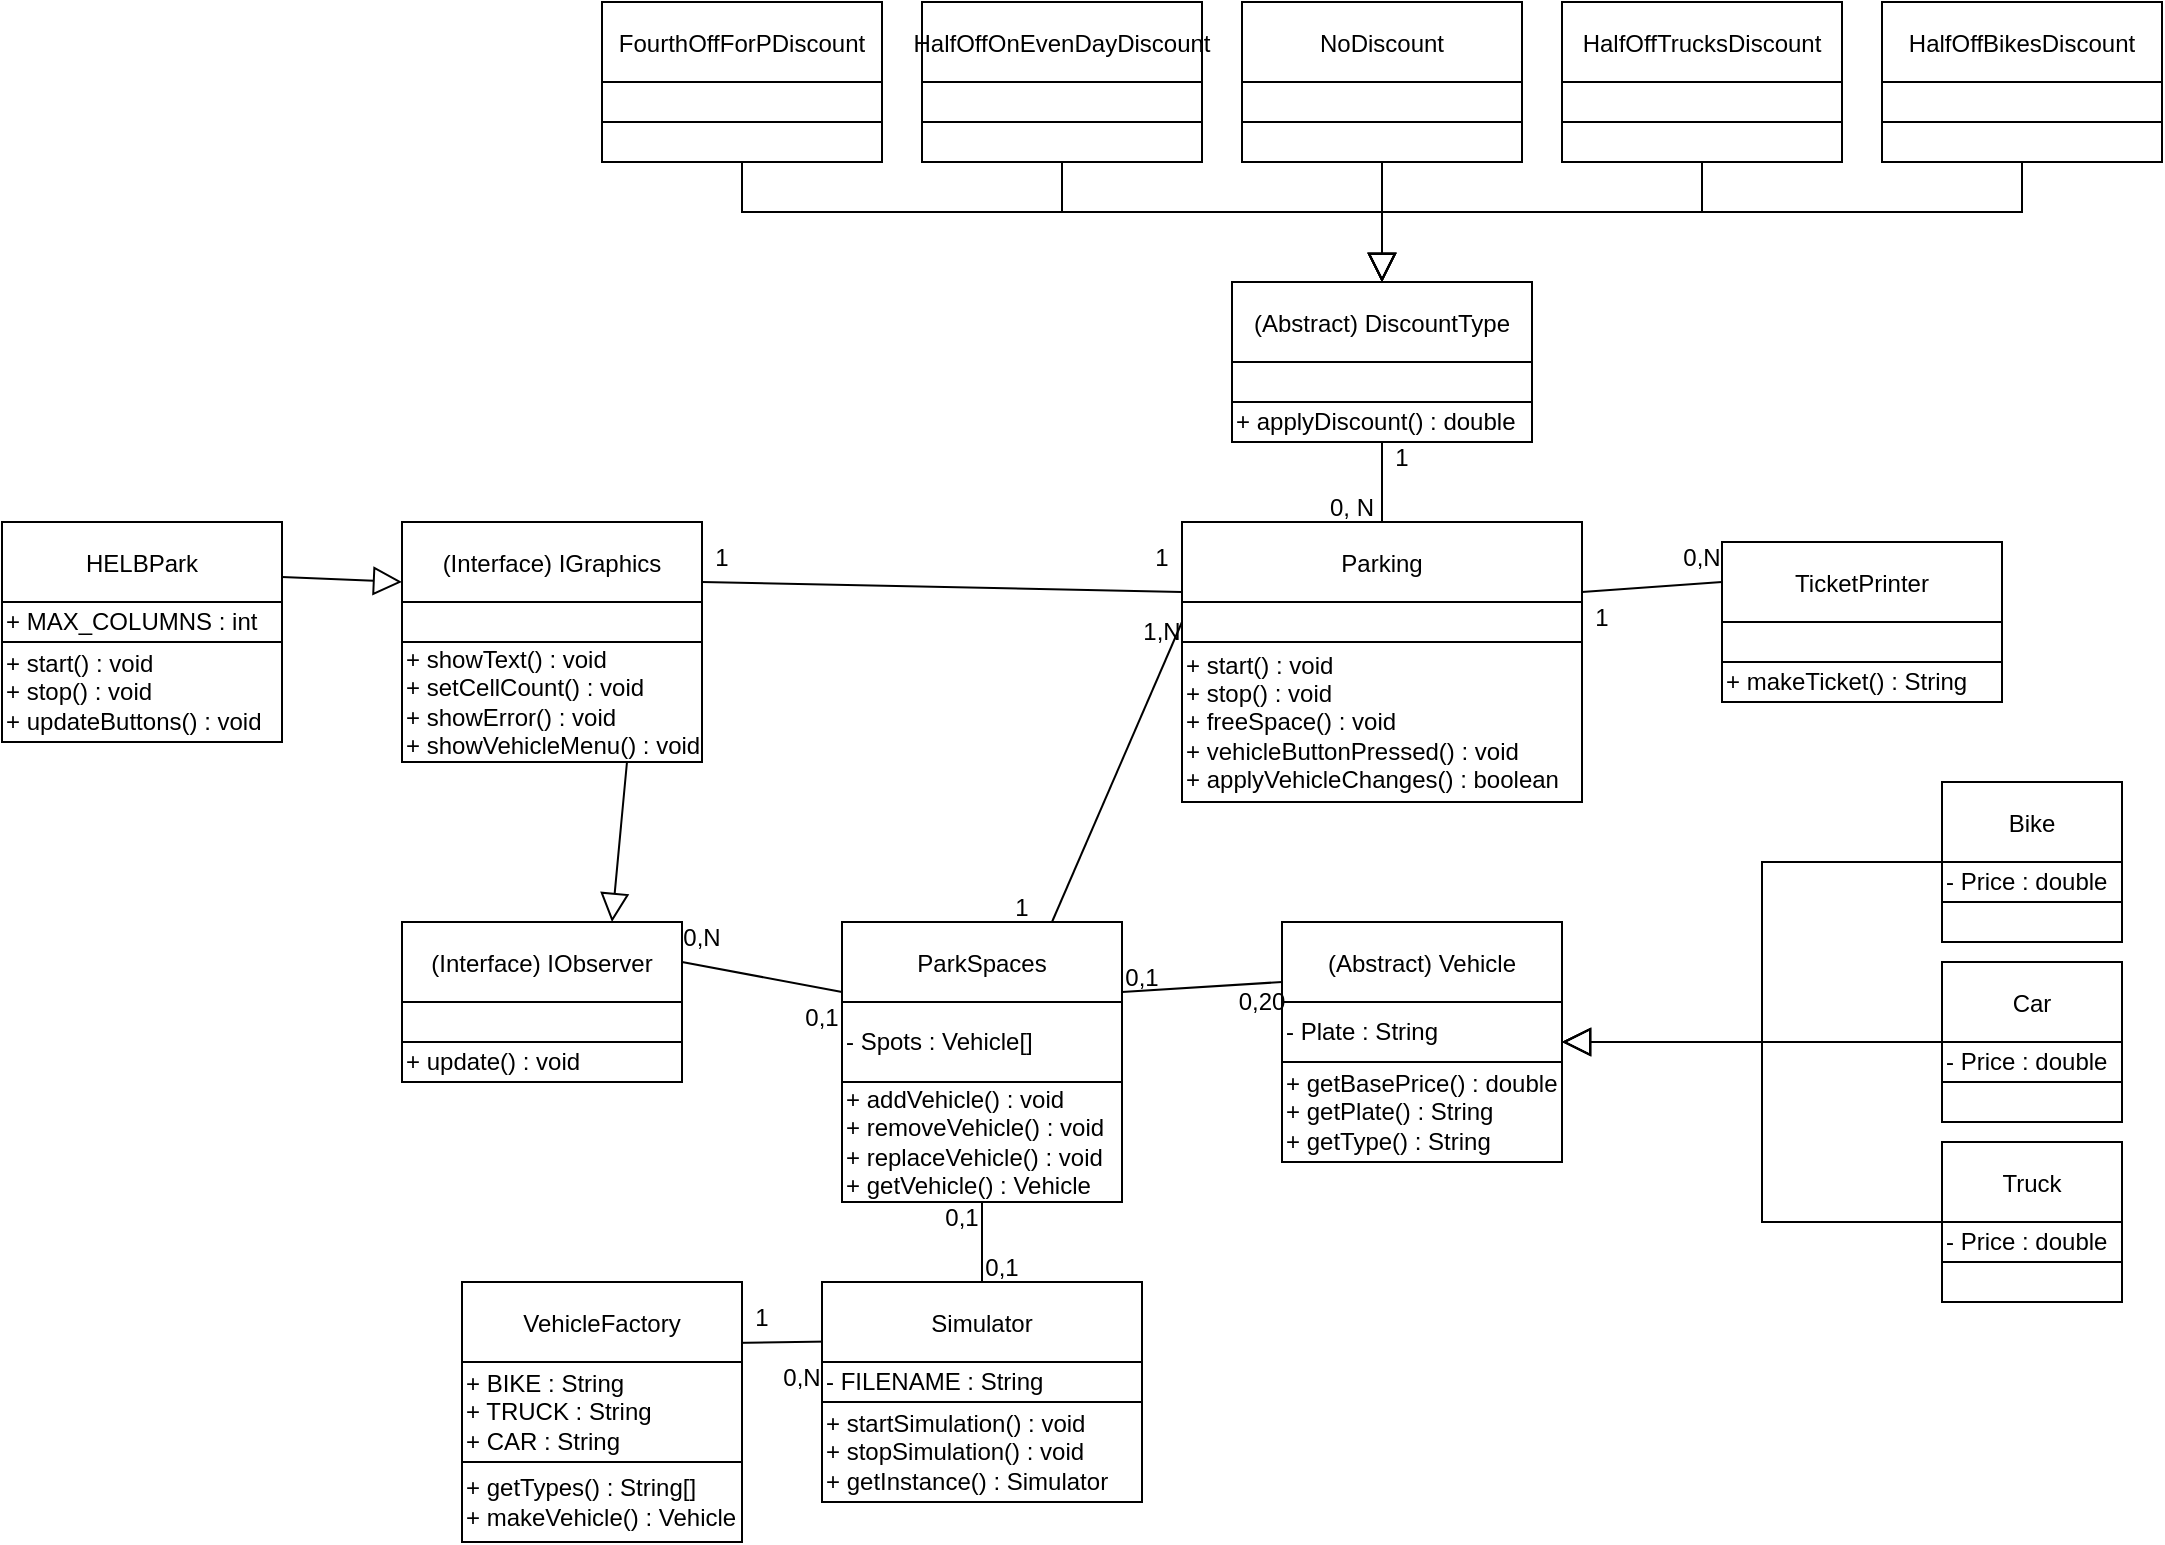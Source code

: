 <mxfile version="18.1.3" type="device"><diagram id="ke4rVfCFFJqAwQmSbjGY" name="Page-1"><mxGraphModel dx="1185" dy="635" grid="1" gridSize="10" guides="1" tooltips="1" connect="1" arrows="0" fold="1" page="1" pageScale="1" pageWidth="1169" pageHeight="827" math="0" shadow="0"><root><mxCell id="0"/><mxCell id="1" parent="0"/><mxCell id="sFD6W9ntv6gre6_A-r07-9" value="(Abstract) DiscountType" style="swimlane;fontStyle=0;childLayout=stackLayout;horizontal=1;startSize=40;horizontalStack=0;resizeParent=1;resizeParentMax=0;resizeLast=0;collapsible=1;marginBottom=0;" parent="1" vertex="1"><mxGeometry x="655" y="180" width="150" height="80" as="geometry"/></mxCell><mxCell id="sFD6W9ntv6gre6_A-r07-13" value="" style="rounded=0;whiteSpace=wrap;html=1;align=left;" parent="sFD6W9ntv6gre6_A-r07-9" vertex="1"><mxGeometry y="40" width="150" height="20" as="geometry"/></mxCell><mxCell id="sFD6W9ntv6gre6_A-r07-14" value="+ applyDiscount() : double" style="rounded=0;whiteSpace=wrap;html=1;align=left;" parent="sFD6W9ntv6gre6_A-r07-9" vertex="1"><mxGeometry y="60" width="150" height="20" as="geometry"/></mxCell><mxCell id="sFD6W9ntv6gre6_A-r07-15" value="(Abstract) Vehicle" style="swimlane;fontStyle=0;childLayout=stackLayout;horizontal=1;startSize=40;horizontalStack=0;resizeParent=1;resizeParentMax=0;resizeLast=0;collapsible=1;marginBottom=0;" parent="1" vertex="1"><mxGeometry x="680" y="500" width="140" height="120" as="geometry"><mxRectangle x="880" y="680" width="130" height="40" as="alternateBounds"/></mxGeometry></mxCell><mxCell id="sFD6W9ntv6gre6_A-r07-16" value="- Plate : String" style="rounded=0;whiteSpace=wrap;html=1;align=left;" parent="sFD6W9ntv6gre6_A-r07-15" vertex="1"><mxGeometry y="40" width="140" height="30" as="geometry"/></mxCell><mxCell id="sFD6W9ntv6gre6_A-r07-17" value="+ getBasePrice() : double&lt;br&gt;+ getPlate() : String&lt;br&gt;+ getType() : String" style="rounded=0;whiteSpace=wrap;html=1;align=left;" parent="sFD6W9ntv6gre6_A-r07-15" vertex="1"><mxGeometry y="70" width="140" height="50" as="geometry"/></mxCell><mxCell id="sFD6W9ntv6gre6_A-r07-48" style="edgeStyle=none;rounded=0;orthogonalLoop=1;jettySize=auto;html=1;exitX=1;exitY=0.25;exitDx=0;exitDy=0;entryX=0;entryY=0.25;entryDx=0;entryDy=0;endArrow=block;endFill=0;endSize=12;" parent="1" source="sFD6W9ntv6gre6_A-r07-18" target="sFD6W9ntv6gre6_A-r07-21" edge="1"><mxGeometry relative="1" as="geometry"/></mxCell><mxCell id="sFD6W9ntv6gre6_A-r07-18" value="HELBPark" style="swimlane;fontStyle=0;childLayout=stackLayout;horizontal=1;startSize=40;horizontalStack=0;resizeParent=1;resizeParentMax=0;resizeLast=0;collapsible=1;marginBottom=0;" parent="1" vertex="1"><mxGeometry x="40" y="300" width="140" height="110" as="geometry"/></mxCell><mxCell id="sFD6W9ntv6gre6_A-r07-19" value="+ MAX_COLUMNS : int" style="rounded=0;whiteSpace=wrap;html=1;align=left;" parent="sFD6W9ntv6gre6_A-r07-18" vertex="1"><mxGeometry y="40" width="140" height="20" as="geometry"/></mxCell><mxCell id="sFD6W9ntv6gre6_A-r07-20" value="+ start() : void&lt;br&gt;+ stop() : void&lt;br&gt;+ updateButtons() : void" style="rounded=0;whiteSpace=wrap;html=1;align=left;" parent="sFD6W9ntv6gre6_A-r07-18" vertex="1"><mxGeometry y="60" width="140" height="50" as="geometry"/></mxCell><mxCell id="sFD6W9ntv6gre6_A-r07-21" value="(Interface) IGraphics" style="swimlane;fontStyle=0;childLayout=stackLayout;horizontal=1;startSize=40;horizontalStack=0;resizeParent=1;resizeParentMax=0;resizeLast=0;collapsible=1;marginBottom=0;" parent="1" vertex="1"><mxGeometry x="240" y="300" width="150" height="120" as="geometry"/></mxCell><mxCell id="sFD6W9ntv6gre6_A-r07-22" value="" style="rounded=0;whiteSpace=wrap;html=1;align=left;" parent="sFD6W9ntv6gre6_A-r07-21" vertex="1"><mxGeometry y="40" width="150" height="20" as="geometry"/></mxCell><mxCell id="sFD6W9ntv6gre6_A-r07-23" value="+ showText() : void&lt;br&gt;+ setCellCount() : void&lt;br&gt;+ showError() : void&lt;br&gt;+ showVehicleMenu() : void" style="rounded=0;whiteSpace=wrap;html=1;align=left;" parent="sFD6W9ntv6gre6_A-r07-21" vertex="1"><mxGeometry y="60" width="150" height="60" as="geometry"/></mxCell><mxCell id="sFD6W9ntv6gre6_A-r07-24" value="(Interface) IObserver" style="swimlane;fontStyle=0;childLayout=stackLayout;horizontal=1;startSize=40;horizontalStack=0;resizeParent=1;resizeParentMax=0;resizeLast=0;collapsible=1;marginBottom=0;" parent="1" vertex="1"><mxGeometry x="240" y="500" width="140" height="80" as="geometry"/></mxCell><mxCell id="sFD6W9ntv6gre6_A-r07-25" value="" style="rounded=0;whiteSpace=wrap;html=1;align=left;" parent="sFD6W9ntv6gre6_A-r07-24" vertex="1"><mxGeometry y="40" width="140" height="20" as="geometry"/></mxCell><mxCell id="sFD6W9ntv6gre6_A-r07-26" value="+ update() : void" style="rounded=0;whiteSpace=wrap;html=1;align=left;" parent="sFD6W9ntv6gre6_A-r07-24" vertex="1"><mxGeometry y="60" width="140" height="20" as="geometry"/></mxCell><mxCell id="sFD6W9ntv6gre6_A-r07-50" style="edgeStyle=none;rounded=0;orthogonalLoop=1;jettySize=auto;html=1;exitX=0;exitY=0.25;exitDx=0;exitDy=0;entryX=1;entryY=0.25;entryDx=0;entryDy=0;endArrow=none;endFill=0;endSize=12;" parent="1" source="sFD6W9ntv6gre6_A-r07-28" target="sFD6W9ntv6gre6_A-r07-21" edge="1"><mxGeometry relative="1" as="geometry"/></mxCell><mxCell id="sFD6W9ntv6gre6_A-r07-54" style="edgeStyle=none;rounded=0;orthogonalLoop=1;jettySize=auto;html=1;exitX=1;exitY=0.25;exitDx=0;exitDy=0;entryX=0;entryY=0.25;entryDx=0;entryDy=0;endArrow=none;endFill=0;endSize=12;" parent="1" source="sFD6W9ntv6gre6_A-r07-28" target="sFD6W9ntv6gre6_A-r07-37" edge="1"><mxGeometry relative="1" as="geometry"/></mxCell><mxCell id="sFD6W9ntv6gre6_A-r07-56" style="edgeStyle=none;rounded=0;orthogonalLoop=1;jettySize=auto;html=1;exitX=0.5;exitY=0;exitDx=0;exitDy=0;entryX=0.5;entryY=1;entryDx=0;entryDy=0;endArrow=none;endFill=0;endSize=12;" parent="1" source="sFD6W9ntv6gre6_A-r07-28" target="sFD6W9ntv6gre6_A-r07-9" edge="1"><mxGeometry relative="1" as="geometry"/></mxCell><mxCell id="sFD6W9ntv6gre6_A-r07-28" value="Parking" style="swimlane;fontStyle=0;childLayout=stackLayout;horizontal=1;startSize=40;horizontalStack=0;resizeParent=1;resizeParentMax=0;resizeLast=0;collapsible=1;marginBottom=0;" parent="1" vertex="1"><mxGeometry x="630" y="300" width="200" height="140" as="geometry"/></mxCell><mxCell id="sFD6W9ntv6gre6_A-r07-29" value="" style="rounded=0;whiteSpace=wrap;html=1;align=left;" parent="sFD6W9ntv6gre6_A-r07-28" vertex="1"><mxGeometry y="40" width="200" height="20" as="geometry"/></mxCell><mxCell id="sFD6W9ntv6gre6_A-r07-30" value="+ start() : void&lt;br&gt;+ stop() : void&lt;br&gt;+ freeSpace() : void&lt;br&gt;+ vehicleButtonPressed() : void&lt;br&gt;+ applyVehicleChanges() : boolean&amp;nbsp;" style="rounded=0;whiteSpace=wrap;html=1;align=left;" parent="sFD6W9ntv6gre6_A-r07-28" vertex="1"><mxGeometry y="60" width="200" height="80" as="geometry"/></mxCell><mxCell id="sFD6W9ntv6gre6_A-r07-52" style="edgeStyle=none;rounded=0;orthogonalLoop=1;jettySize=auto;html=1;exitX=0.75;exitY=0;exitDx=0;exitDy=0;entryX=0;entryY=0.5;entryDx=0;entryDy=0;endArrow=none;endFill=0;endSize=12;" parent="1" source="sFD6W9ntv6gre6_A-r07-31" target="sFD6W9ntv6gre6_A-r07-29" edge="1"><mxGeometry relative="1" as="geometry"/></mxCell><mxCell id="sFD6W9ntv6gre6_A-r07-53" style="edgeStyle=none;rounded=0;orthogonalLoop=1;jettySize=auto;html=1;exitX=0;exitY=0.25;exitDx=0;exitDy=0;entryX=1;entryY=0.25;entryDx=0;entryDy=0;endArrow=none;endFill=0;endSize=12;" parent="1" source="sFD6W9ntv6gre6_A-r07-31" target="sFD6W9ntv6gre6_A-r07-24" edge="1"><mxGeometry relative="1" as="geometry"/></mxCell><mxCell id="sFD6W9ntv6gre6_A-r07-57" style="edgeStyle=none;rounded=0;orthogonalLoop=1;jettySize=auto;html=1;exitX=1;exitY=0.25;exitDx=0;exitDy=0;entryX=0;entryY=0.25;entryDx=0;entryDy=0;endArrow=none;endFill=0;endSize=12;" parent="1" source="sFD6W9ntv6gre6_A-r07-31" target="sFD6W9ntv6gre6_A-r07-15" edge="1"><mxGeometry relative="1" as="geometry"/></mxCell><mxCell id="sFD6W9ntv6gre6_A-r07-31" value="ParkSpaces" style="swimlane;fontStyle=0;childLayout=stackLayout;horizontal=1;startSize=40;horizontalStack=0;resizeParent=1;resizeParentMax=0;resizeLast=0;collapsible=1;marginBottom=0;" parent="1" vertex="1"><mxGeometry x="460" y="500" width="140" height="140" as="geometry"/></mxCell><mxCell id="sFD6W9ntv6gre6_A-r07-32" value="- Spots : Vehicle[]" style="rounded=0;whiteSpace=wrap;html=1;align=left;" parent="sFD6W9ntv6gre6_A-r07-31" vertex="1"><mxGeometry y="40" width="140" height="40" as="geometry"/></mxCell><mxCell id="sFD6W9ntv6gre6_A-r07-33" value="+ addVehicle() : void&lt;br&gt;+ removeVehicle() : void&lt;br&gt;+ replaceVehicle() : void&lt;br&gt;+ getVehicle() : Vehicle" style="rounded=0;whiteSpace=wrap;html=1;align=left;" parent="sFD6W9ntv6gre6_A-r07-31" vertex="1"><mxGeometry y="80" width="140" height="60" as="geometry"/></mxCell><mxCell id="sFD6W9ntv6gre6_A-r07-59" style="edgeStyle=none;rounded=0;orthogonalLoop=1;jettySize=auto;html=1;exitX=1;exitY=0.25;exitDx=0;exitDy=0;entryX=0;entryY=0.25;entryDx=0;entryDy=0;endArrow=none;endFill=0;endSize=12;" parent="1" source="sFD6W9ntv6gre6_A-r07-34" target="sFD6W9ntv6gre6_A-r07-40" edge="1"><mxGeometry relative="1" as="geometry"/></mxCell><mxCell id="sFD6W9ntv6gre6_A-r07-34" value="Simulator" style="swimlane;fontStyle=0;childLayout=stackLayout;horizontal=1;startSize=40;horizontalStack=0;resizeParent=1;resizeParentMax=0;resizeLast=0;collapsible=1;marginBottom=0;" parent="1" vertex="1"><mxGeometry x="450" y="680" width="160" height="110" as="geometry"/></mxCell><mxCell id="sFD6W9ntv6gre6_A-r07-35" value="- FILENAME : String" style="rounded=0;whiteSpace=wrap;html=1;align=left;" parent="sFD6W9ntv6gre6_A-r07-34" vertex="1"><mxGeometry y="40" width="160" height="20" as="geometry"/></mxCell><mxCell id="sFD6W9ntv6gre6_A-r07-36" value="+ startSimulation() : void&lt;br&gt;+ stopSimulation() : void&lt;br&gt;+ getInstance() : Simulator" style="rounded=0;whiteSpace=wrap;html=1;align=left;" parent="sFD6W9ntv6gre6_A-r07-34" vertex="1"><mxGeometry y="60" width="160" height="50" as="geometry"/></mxCell><mxCell id="sFD6W9ntv6gre6_A-r07-37" value="TicketPrinter" style="swimlane;fontStyle=0;childLayout=stackLayout;horizontal=1;startSize=40;horizontalStack=0;resizeParent=1;resizeParentMax=0;resizeLast=0;collapsible=1;marginBottom=0;" parent="1" vertex="1"><mxGeometry x="900" y="310" width="140" height="80" as="geometry"/></mxCell><mxCell id="sFD6W9ntv6gre6_A-r07-38" value="" style="rounded=0;whiteSpace=wrap;html=1;align=left;" parent="sFD6W9ntv6gre6_A-r07-37" vertex="1"><mxGeometry y="40" width="140" height="20" as="geometry"/></mxCell><mxCell id="sFD6W9ntv6gre6_A-r07-39" value="+ makeTicket() : String" style="rounded=0;whiteSpace=wrap;html=1;align=left;" parent="sFD6W9ntv6gre6_A-r07-37" vertex="1"><mxGeometry y="60" width="140" height="20" as="geometry"/></mxCell><mxCell id="sFD6W9ntv6gre6_A-r07-40" value="VehicleFactory" style="swimlane;fontStyle=0;childLayout=stackLayout;horizontal=1;startSize=40;horizontalStack=0;resizeParent=1;resizeParentMax=0;resizeLast=0;collapsible=1;marginBottom=0;" parent="1" vertex="1"><mxGeometry x="270" y="680" width="140" height="130" as="geometry"/></mxCell><mxCell id="sFD6W9ntv6gre6_A-r07-41" value="+ BIKE : String&lt;br&gt;+ TRUCK : String&lt;br&gt;+ CAR : String" style="rounded=0;whiteSpace=wrap;html=1;align=left;" parent="sFD6W9ntv6gre6_A-r07-40" vertex="1"><mxGeometry y="40" width="140" height="50" as="geometry"/></mxCell><mxCell id="sFD6W9ntv6gre6_A-r07-42" value="+ getTypes() : String[]&lt;br&gt;+ makeVehicle() : Vehicle" style="rounded=0;whiteSpace=wrap;html=1;align=left;" parent="sFD6W9ntv6gre6_A-r07-40" vertex="1"><mxGeometry y="90" width="140" height="40" as="geometry"/></mxCell><mxCell id="sFD6W9ntv6gre6_A-r07-46" style="edgeStyle=none;rounded=0;orthogonalLoop=1;jettySize=auto;html=1;exitX=0.75;exitY=1;exitDx=0;exitDy=0;entryX=0.75;entryY=0;entryDx=0;entryDy=0;endArrow=block;endFill=0;endSize=12;" parent="1" source="sFD6W9ntv6gre6_A-r07-23" target="sFD6W9ntv6gre6_A-r07-24" edge="1"><mxGeometry relative="1" as="geometry"/></mxCell><mxCell id="sFD6W9ntv6gre6_A-r07-55" style="edgeStyle=none;rounded=0;orthogonalLoop=1;jettySize=auto;html=1;exitX=0.5;exitY=1;exitDx=0;exitDy=0;entryX=0.5;entryY=0;entryDx=0;entryDy=0;endArrow=none;endFill=0;endSize=12;" parent="1" source="sFD6W9ntv6gre6_A-r07-33" target="sFD6W9ntv6gre6_A-r07-34" edge="1"><mxGeometry relative="1" as="geometry"/></mxCell><mxCell id="sFD6W9ntv6gre6_A-r07-76" style="edgeStyle=orthogonalEdgeStyle;rounded=0;orthogonalLoop=1;jettySize=auto;html=1;exitX=0.5;exitY=1;exitDx=0;exitDy=0;entryX=0.5;entryY=0;entryDx=0;entryDy=0;endArrow=block;endFill=0;endSize=12;" parent="1" source="sFD6W9ntv6gre6_A-r07-61" target="sFD6W9ntv6gre6_A-r07-9" edge="1"><mxGeometry relative="1" as="geometry"/></mxCell><mxCell id="sFD6W9ntv6gre6_A-r07-61" value="NoDiscount" style="swimlane;fontStyle=0;childLayout=stackLayout;horizontal=1;startSize=40;horizontalStack=0;resizeParent=1;resizeParentMax=0;resizeLast=0;collapsible=1;marginBottom=0;" parent="1" vertex="1"><mxGeometry x="660" y="40" width="140" height="80" as="geometry"/></mxCell><mxCell id="sFD6W9ntv6gre6_A-r07-62" value="" style="rounded=0;whiteSpace=wrap;html=1;align=left;" parent="sFD6W9ntv6gre6_A-r07-61" vertex="1"><mxGeometry y="40" width="140" height="20" as="geometry"/></mxCell><mxCell id="sFD6W9ntv6gre6_A-r07-63" value="" style="rounded=0;whiteSpace=wrap;html=1;align=left;" parent="sFD6W9ntv6gre6_A-r07-61" vertex="1"><mxGeometry y="60" width="140" height="20" as="geometry"/></mxCell><mxCell id="sFD6W9ntv6gre6_A-r07-79" style="edgeStyle=orthogonalEdgeStyle;rounded=0;orthogonalLoop=1;jettySize=auto;html=1;exitX=0.5;exitY=1;exitDx=0;exitDy=0;entryX=0.5;entryY=0;entryDx=0;entryDy=0;endArrow=block;endFill=0;endSize=12;" parent="1" source="sFD6W9ntv6gre6_A-r07-64" target="sFD6W9ntv6gre6_A-r07-9" edge="1"><mxGeometry relative="1" as="geometry"/></mxCell><mxCell id="sFD6W9ntv6gre6_A-r07-64" value="HalfOffBikesDiscount" style="swimlane;fontStyle=0;childLayout=stackLayout;horizontal=1;startSize=40;horizontalStack=0;resizeParent=1;resizeParentMax=0;resizeLast=0;collapsible=1;marginBottom=0;" parent="1" vertex="1"><mxGeometry x="980" y="40" width="140" height="80" as="geometry"/></mxCell><mxCell id="sFD6W9ntv6gre6_A-r07-65" value="" style="rounded=0;whiteSpace=wrap;html=1;align=left;" parent="sFD6W9ntv6gre6_A-r07-64" vertex="1"><mxGeometry y="40" width="140" height="20" as="geometry"/></mxCell><mxCell id="sFD6W9ntv6gre6_A-r07-66" value="" style="rounded=0;whiteSpace=wrap;html=1;align=left;" parent="sFD6W9ntv6gre6_A-r07-64" vertex="1"><mxGeometry y="60" width="140" height="20" as="geometry"/></mxCell><mxCell id="sFD6W9ntv6gre6_A-r07-78" style="edgeStyle=orthogonalEdgeStyle;rounded=0;orthogonalLoop=1;jettySize=auto;html=1;exitX=0.5;exitY=1;exitDx=0;exitDy=0;entryX=0.5;entryY=0;entryDx=0;entryDy=0;endArrow=block;endFill=0;endSize=12;" parent="1" source="sFD6W9ntv6gre6_A-r07-67" target="sFD6W9ntv6gre6_A-r07-9" edge="1"><mxGeometry relative="1" as="geometry"/></mxCell><mxCell id="sFD6W9ntv6gre6_A-r07-67" value="HalfOffTrucksDiscount" style="swimlane;fontStyle=0;childLayout=stackLayout;horizontal=1;startSize=40;horizontalStack=0;resizeParent=1;resizeParentMax=0;resizeLast=0;collapsible=1;marginBottom=0;" parent="1" vertex="1"><mxGeometry x="820" y="40" width="140" height="80" as="geometry"/></mxCell><mxCell id="sFD6W9ntv6gre6_A-r07-68" value="" style="rounded=0;whiteSpace=wrap;html=1;align=left;" parent="sFD6W9ntv6gre6_A-r07-67" vertex="1"><mxGeometry y="40" width="140" height="20" as="geometry"/></mxCell><mxCell id="sFD6W9ntv6gre6_A-r07-69" value="" style="rounded=0;whiteSpace=wrap;html=1;align=left;" parent="sFD6W9ntv6gre6_A-r07-67" vertex="1"><mxGeometry y="60" width="140" height="20" as="geometry"/></mxCell><mxCell id="sFD6W9ntv6gre6_A-r07-80" style="edgeStyle=orthogonalEdgeStyle;rounded=0;orthogonalLoop=1;jettySize=auto;html=1;exitX=0.5;exitY=1;exitDx=0;exitDy=0;endArrow=block;endFill=0;endSize=12;entryX=0.5;entryY=0;entryDx=0;entryDy=0;" parent="1" source="sFD6W9ntv6gre6_A-r07-70" target="sFD6W9ntv6gre6_A-r07-9" edge="1"><mxGeometry relative="1" as="geometry"><mxPoint x="730.0" y="150" as="targetPoint"/></mxGeometry></mxCell><mxCell id="sFD6W9ntv6gre6_A-r07-70" value="HalfOffOnEvenDayDiscount" style="swimlane;fontStyle=0;childLayout=stackLayout;horizontal=1;startSize=40;horizontalStack=0;resizeParent=1;resizeParentMax=0;resizeLast=0;collapsible=1;marginBottom=0;" parent="1" vertex="1"><mxGeometry x="500" y="40" width="140" height="80" as="geometry"/></mxCell><mxCell id="sFD6W9ntv6gre6_A-r07-71" value="" style="rounded=0;whiteSpace=wrap;html=1;align=left;" parent="sFD6W9ntv6gre6_A-r07-70" vertex="1"><mxGeometry y="40" width="140" height="20" as="geometry"/></mxCell><mxCell id="sFD6W9ntv6gre6_A-r07-72" value="" style="rounded=0;whiteSpace=wrap;html=1;align=left;" parent="sFD6W9ntv6gre6_A-r07-70" vertex="1"><mxGeometry y="60" width="140" height="20" as="geometry"/></mxCell><mxCell id="sFD6W9ntv6gre6_A-r07-82" style="edgeStyle=orthogonalEdgeStyle;rounded=0;orthogonalLoop=1;jettySize=auto;html=1;exitX=0.5;exitY=1;exitDx=0;exitDy=0;entryX=0.5;entryY=0;entryDx=0;entryDy=0;endArrow=block;endFill=0;endSize=12;" parent="1" source="sFD6W9ntv6gre6_A-r07-73" target="sFD6W9ntv6gre6_A-r07-9" edge="1"><mxGeometry relative="1" as="geometry"/></mxCell><mxCell id="sFD6W9ntv6gre6_A-r07-73" value="FourthOffForPDiscount" style="swimlane;fontStyle=0;childLayout=stackLayout;horizontal=1;startSize=40;horizontalStack=0;resizeParent=1;resizeParentMax=0;resizeLast=0;collapsible=1;marginBottom=0;" parent="1" vertex="1"><mxGeometry x="340" y="40" width="140" height="80" as="geometry"/></mxCell><mxCell id="sFD6W9ntv6gre6_A-r07-74" value="" style="rounded=0;whiteSpace=wrap;html=1;align=left;" parent="sFD6W9ntv6gre6_A-r07-73" vertex="1"><mxGeometry y="40" width="140" height="20" as="geometry"/></mxCell><mxCell id="sFD6W9ntv6gre6_A-r07-75" value="" style="rounded=0;whiteSpace=wrap;html=1;align=left;" parent="sFD6W9ntv6gre6_A-r07-73" vertex="1"><mxGeometry y="60" width="140" height="20" as="geometry"/></mxCell><mxCell id="sFD6W9ntv6gre6_A-r07-92" style="edgeStyle=orthogonalEdgeStyle;rounded=0;orthogonalLoop=1;jettySize=auto;html=1;exitX=0;exitY=0.5;exitDx=0;exitDy=0;entryX=1;entryY=0.5;entryDx=0;entryDy=0;endArrow=block;endFill=0;endSize=12;" parent="1" source="sFD6W9ntv6gre6_A-r07-83" target="sFD6W9ntv6gre6_A-r07-15" edge="1"><mxGeometry relative="1" as="geometry"/></mxCell><mxCell id="sFD6W9ntv6gre6_A-r07-83" value="Car" style="swimlane;fontStyle=0;childLayout=stackLayout;horizontal=1;startSize=40;horizontalStack=0;resizeParent=1;resizeParentMax=0;resizeLast=0;collapsible=1;marginBottom=0;" parent="1" vertex="1"><mxGeometry x="1010" y="520" width="90" height="80" as="geometry"/></mxCell><mxCell id="sFD6W9ntv6gre6_A-r07-84" value="- Price : double" style="rounded=0;whiteSpace=wrap;html=1;align=left;" parent="sFD6W9ntv6gre6_A-r07-83" vertex="1"><mxGeometry y="40" width="90" height="20" as="geometry"/></mxCell><mxCell id="sFD6W9ntv6gre6_A-r07-85" value="" style="rounded=0;whiteSpace=wrap;html=1;align=left;" parent="sFD6W9ntv6gre6_A-r07-83" vertex="1"><mxGeometry y="60" width="90" height="20" as="geometry"/></mxCell><mxCell id="sFD6W9ntv6gre6_A-r07-93" style="edgeStyle=orthogonalEdgeStyle;rounded=0;orthogonalLoop=1;jettySize=auto;html=1;exitX=0;exitY=0.5;exitDx=0;exitDy=0;entryX=1;entryY=0.5;entryDx=0;entryDy=0;endArrow=block;endFill=0;endSize=12;" parent="1" source="sFD6W9ntv6gre6_A-r07-86" target="sFD6W9ntv6gre6_A-r07-15" edge="1"><mxGeometry relative="1" as="geometry"/></mxCell><mxCell id="sFD6W9ntv6gre6_A-r07-86" value="Bike" style="swimlane;fontStyle=0;childLayout=stackLayout;horizontal=1;startSize=40;horizontalStack=0;resizeParent=1;resizeParentMax=0;resizeLast=0;collapsible=1;marginBottom=0;" parent="1" vertex="1"><mxGeometry x="1010" y="430" width="90" height="80" as="geometry"/></mxCell><mxCell id="sFD6W9ntv6gre6_A-r07-87" value="- Price : double" style="rounded=0;whiteSpace=wrap;html=1;align=left;" parent="sFD6W9ntv6gre6_A-r07-86" vertex="1"><mxGeometry y="40" width="90" height="20" as="geometry"/></mxCell><mxCell id="sFD6W9ntv6gre6_A-r07-88" value="" style="rounded=0;whiteSpace=wrap;html=1;align=left;" parent="sFD6W9ntv6gre6_A-r07-86" vertex="1"><mxGeometry y="60" width="90" height="20" as="geometry"/></mxCell><mxCell id="sFD6W9ntv6gre6_A-r07-95" style="edgeStyle=orthogonalEdgeStyle;rounded=0;orthogonalLoop=1;jettySize=auto;html=1;exitX=0;exitY=0.5;exitDx=0;exitDy=0;endArrow=block;endFill=0;endSize=12;entryX=1;entryY=0.5;entryDx=0;entryDy=0;" parent="1" source="sFD6W9ntv6gre6_A-r07-89" target="sFD6W9ntv6gre6_A-r07-15" edge="1"><mxGeometry relative="1" as="geometry"><mxPoint x="820" y="540" as="targetPoint"/></mxGeometry></mxCell><mxCell id="sFD6W9ntv6gre6_A-r07-89" value="Truck" style="swimlane;fontStyle=0;childLayout=stackLayout;horizontal=1;startSize=40;horizontalStack=0;resizeParent=1;resizeParentMax=0;resizeLast=0;collapsible=1;marginBottom=0;" parent="1" vertex="1"><mxGeometry x="1010" y="610" width="90" height="80" as="geometry"/></mxCell><mxCell id="sFD6W9ntv6gre6_A-r07-90" value="- Price : double" style="rounded=0;whiteSpace=wrap;html=1;align=left;" parent="sFD6W9ntv6gre6_A-r07-89" vertex="1"><mxGeometry y="40" width="90" height="20" as="geometry"/></mxCell><mxCell id="sFD6W9ntv6gre6_A-r07-91" value="" style="rounded=0;whiteSpace=wrap;html=1;align=left;" parent="sFD6W9ntv6gre6_A-r07-89" vertex="1"><mxGeometry y="60" width="90" height="20" as="geometry"/></mxCell><mxCell id="04CvXtsoprfzBaM71WfR-5" value="1" style="text;html=1;strokeColor=none;fillColor=none;align=center;verticalAlign=middle;whiteSpace=wrap;rounded=0;" parent="1" vertex="1"><mxGeometry x="390" y="310" width="20" height="15" as="geometry"/></mxCell><mxCell id="04CvXtsoprfzBaM71WfR-6" value="1" style="text;html=1;strokeColor=none;fillColor=none;align=center;verticalAlign=middle;whiteSpace=wrap;rounded=0;" parent="1" vertex="1"><mxGeometry x="610" y="310" width="20" height="15" as="geometry"/></mxCell><mxCell id="04CvXtsoprfzBaM71WfR-7" value="1" style="text;html=1;strokeColor=none;fillColor=none;align=center;verticalAlign=middle;whiteSpace=wrap;rounded=0;" parent="1" vertex="1"><mxGeometry x="730" y="260" width="20" height="15" as="geometry"/></mxCell><mxCell id="04CvXtsoprfzBaM71WfR-8" value="0, N" style="text;html=1;strokeColor=none;fillColor=none;align=center;verticalAlign=middle;whiteSpace=wrap;rounded=0;" parent="1" vertex="1"><mxGeometry x="700" y="285" width="30" height="15" as="geometry"/></mxCell><mxCell id="04CvXtsoprfzBaM71WfR-9" value="1" style="text;html=1;strokeColor=none;fillColor=none;align=center;verticalAlign=middle;whiteSpace=wrap;rounded=0;" parent="1" vertex="1"><mxGeometry x="830" y="340" width="20" height="15" as="geometry"/></mxCell><mxCell id="04CvXtsoprfzBaM71WfR-10" value="0,N" style="text;html=1;strokeColor=none;fillColor=none;align=center;verticalAlign=middle;whiteSpace=wrap;rounded=0;" parent="1" vertex="1"><mxGeometry x="880" y="310" width="20" height="15" as="geometry"/></mxCell><mxCell id="04CvXtsoprfzBaM71WfR-11" value="0,N" style="text;html=1;strokeColor=none;fillColor=none;align=center;verticalAlign=middle;whiteSpace=wrap;rounded=0;" parent="1" vertex="1"><mxGeometry x="380" y="500" width="20" height="15" as="geometry"/></mxCell><mxCell id="04CvXtsoprfzBaM71WfR-12" value="0,1" style="text;html=1;strokeColor=none;fillColor=none;align=center;verticalAlign=middle;whiteSpace=wrap;rounded=0;" parent="1" vertex="1"><mxGeometry x="440" y="540" width="20" height="15" as="geometry"/></mxCell><mxCell id="04CvXtsoprfzBaM71WfR-13" value="0,1" style="text;html=1;strokeColor=none;fillColor=none;align=center;verticalAlign=middle;whiteSpace=wrap;rounded=0;" parent="1" vertex="1"><mxGeometry x="600" y="520" width="20" height="15" as="geometry"/></mxCell><mxCell id="04CvXtsoprfzBaM71WfR-14" value="0,20" style="text;html=1;strokeColor=none;fillColor=none;align=center;verticalAlign=middle;whiteSpace=wrap;rounded=0;" parent="1" vertex="1"><mxGeometry x="660" y="532.5" width="20" height="15" as="geometry"/></mxCell><mxCell id="04CvXtsoprfzBaM71WfR-18" value="0,1" style="text;html=1;strokeColor=none;fillColor=none;align=center;verticalAlign=middle;whiteSpace=wrap;rounded=0;" parent="1" vertex="1"><mxGeometry x="530" y="665" width="20" height="15" as="geometry"/></mxCell><mxCell id="04CvXtsoprfzBaM71WfR-19" value="0,1" style="text;html=1;strokeColor=none;fillColor=none;align=center;verticalAlign=middle;whiteSpace=wrap;rounded=0;" parent="1" vertex="1"><mxGeometry x="510" y="640" width="20" height="15" as="geometry"/></mxCell><mxCell id="04CvXtsoprfzBaM71WfR-20" value="1" style="text;html=1;strokeColor=none;fillColor=none;align=center;verticalAlign=middle;whiteSpace=wrap;rounded=0;" parent="1" vertex="1"><mxGeometry x="410" y="690" width="20" height="15" as="geometry"/></mxCell><mxCell id="04CvXtsoprfzBaM71WfR-21" value="0,N" style="text;html=1;strokeColor=none;fillColor=none;align=center;verticalAlign=middle;whiteSpace=wrap;rounded=0;" parent="1" vertex="1"><mxGeometry x="430" y="720" width="20" height="15" as="geometry"/></mxCell><mxCell id="04CvXtsoprfzBaM71WfR-22" value="1" style="text;html=1;strokeColor=none;fillColor=none;align=center;verticalAlign=middle;whiteSpace=wrap;rounded=0;" parent="1" vertex="1"><mxGeometry x="540" y="485" width="20" height="15" as="geometry"/></mxCell><mxCell id="04CvXtsoprfzBaM71WfR-23" value="1,N" style="text;html=1;strokeColor=none;fillColor=none;align=center;verticalAlign=middle;whiteSpace=wrap;rounded=0;" parent="1" vertex="1"><mxGeometry x="610" y="347.5" width="20" height="15" as="geometry"/></mxCell></root></mxGraphModel></diagram></mxfile>